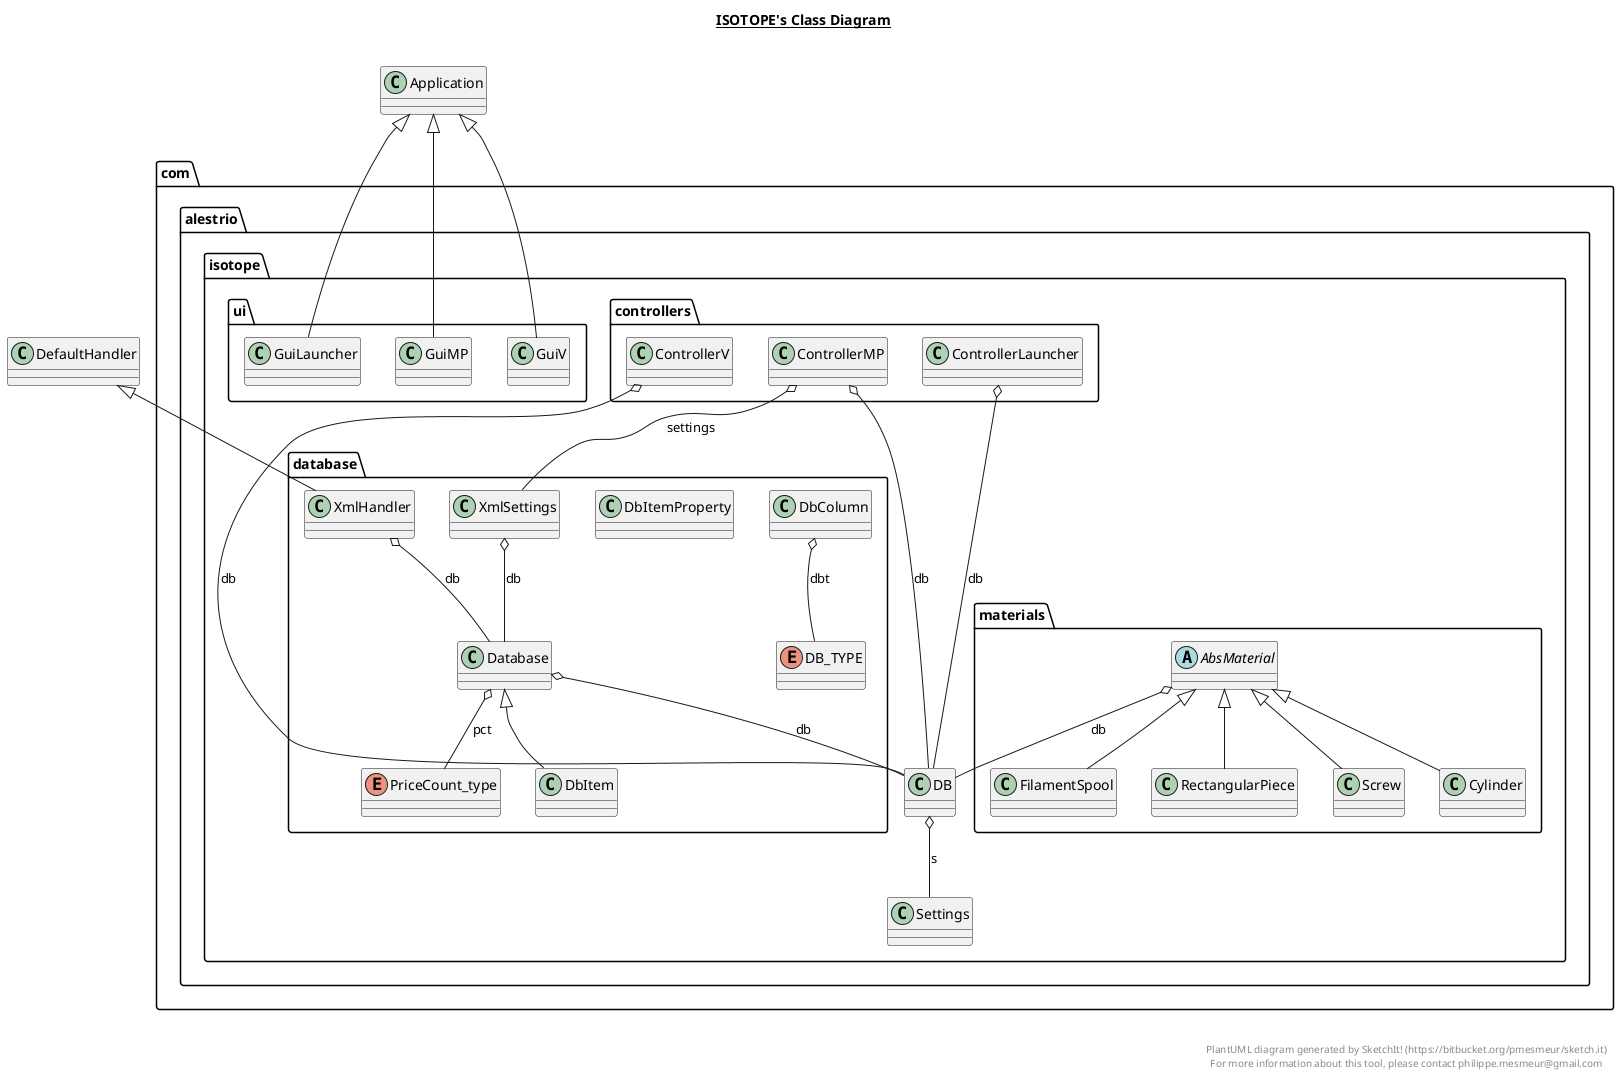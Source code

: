 @startuml

title __ISOTOPE's Class Diagram__\n

  package com.alestrio.isotope {
    package com.alestrio.isotope.materials {
      abstract class AbsMaterial {
      }
    }
  }
  

  package com.alestrio.isotope {
    package com.alestrio.isotope.controllers {
      class ControllerLauncher {
      }
    }
  }
  

  package com.alestrio.isotope {
    package com.alestrio.isotope.controllers {
      class ControllerMP {
      }
    }
  }
  

  package com.alestrio.isotope {
    package com.alestrio.isotope.controllers {
      class ControllerV {
      }
    }
  }
  

  package com.alestrio.isotope {
    package com.alestrio.isotope.materials {
      class Cylinder {
      }
    }
  }
  

  package com.alestrio.isotope {
    class DB {
    }
  }
  

  package com.alestrio.isotope {
    package com.alestrio.isotope.database {
      enum DB_TYPE {
      }
    }
  }
  

  package com.alestrio.isotope {
    package com.alestrio.isotope.database {
      class Database {
      }
    }
  }
  

  package com.alestrio.isotope {
    package com.alestrio.isotope.database {
      class DbColumn {
      }
    }
  }
  

  package com.alestrio.isotope {
    package com.alestrio.isotope.database {
      class DbItem {
      }
    }
  }
  

  package com.alestrio.isotope {
    package com.alestrio.isotope.database {
      class DbItemProperty {
      }
    }
  }
  

  package com.alestrio.isotope {
    package com.alestrio.isotope.materials {
      class FilamentSpool {
      }
    }
  }
  

  package com.alestrio.isotope {
    package com.alestrio.isotope.ui {
      class GuiLauncher {
      }
    }
  }
  

  package com.alestrio.isotope {
    package com.alestrio.isotope.ui {
      class GuiMP {
      }
    }
  }
  

  package com.alestrio.isotope {
    package com.alestrio.isotope.ui {
      class GuiV {
      }
    }
  }
  

  package com.alestrio.isotope {
    package com.alestrio.isotope.database {
      enum PriceCount_type {
      }
    }
  }
  

  package com.alestrio.isotope {
    package com.alestrio.isotope.materials {
      class RectangularPiece {
      }
    }
  }
  

  package com.alestrio.isotope {
    package com.alestrio.isotope.materials {
      class Screw {
      }
    }
  }
  

  package com.alestrio.isotope {
    class Settings {
    }
  }
  

  package com.alestrio.isotope {
    package com.alestrio.isotope.database {
      class XmlHandler {
      }
    }
  }
  

  package com.alestrio.isotope {
    package com.alestrio.isotope.database {
      class XmlSettings {
      }
    }
  }
  

  AbsMaterial o-- DB : db
  ControllerLauncher o-- DB : db
  ControllerMP o-- DB : db
  ControllerMP o-- XmlSettings : settings
  ControllerV o-- DB : db
  Cylinder -up-|> AbsMaterial
  DB o-- Settings : s
  Database o-- DB : db
  Database o-- PriceCount_type : pct
  DbColumn o-- DB_TYPE : dbt
  DbItem -up-|> Database
  FilamentSpool -up-|> AbsMaterial
  GuiLauncher -up-|> Application
  GuiMP -up-|> Application
  GuiV -up-|> Application
  RectangularPiece -up-|> AbsMaterial
  Screw -up-|> AbsMaterial
  XmlHandler -up-|> DefaultHandler
  XmlHandler o-- Database : db
  XmlSettings o-- Database : db


right footer


PlantUML diagram generated by SketchIt! (https://bitbucket.org/pmesmeur/sketch.it)
For more information about this tool, please contact philippe.mesmeur@gmail.com
endfooter

@enduml

